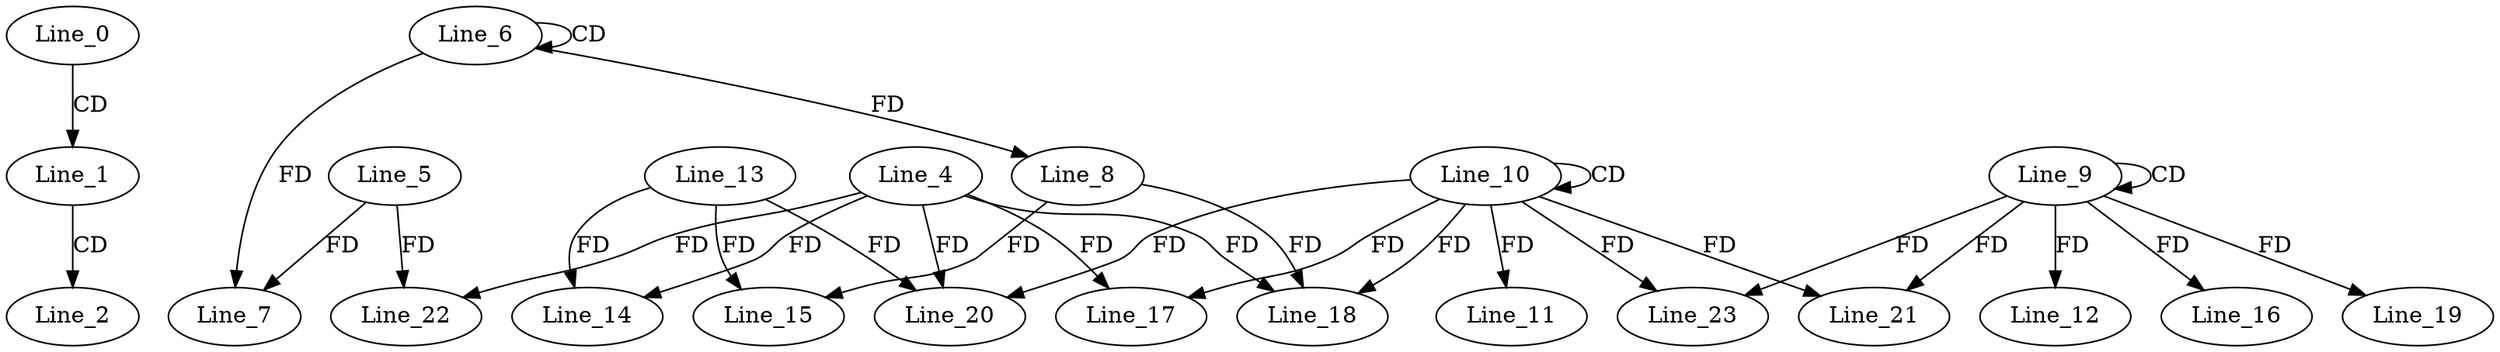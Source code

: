 digraph G {
  Line_0;
  Line_1;
  Line_2;
  Line_6;
  Line_6;
  Line_7;
  Line_5;
  Line_7;
  Line_8;
  Line_9;
  Line_9;
  Line_10;
  Line_10;
  Line_11;
  Line_12;
  Line_13;
  Line_14;
  Line_4;
  Line_15;
  Line_8;
  Line_16;
  Line_17;
  Line_18;
  Line_19;
  Line_20;
  Line_20;
  Line_21;
  Line_22;
  Line_23;
  Line_0 -> Line_1 [ label="CD" ];
  Line_1 -> Line_2 [ label="CD" ];
  Line_6 -> Line_6 [ label="CD" ];
  Line_6 -> Line_7 [ label="FD" ];
  Line_5 -> Line_7 [ label="FD" ];
  Line_6 -> Line_8 [ label="FD" ];
  Line_9 -> Line_9 [ label="CD" ];
  Line_10 -> Line_10 [ label="CD" ];
  Line_10 -> Line_11 [ label="FD" ];
  Line_9 -> Line_12 [ label="FD" ];
  Line_13 -> Line_14 [ label="FD" ];
  Line_4 -> Line_14 [ label="FD" ];
  Line_13 -> Line_15 [ label="FD" ];
  Line_8 -> Line_15 [ label="FD" ];
  Line_9 -> Line_16 [ label="FD" ];
  Line_10 -> Line_17 [ label="FD" ];
  Line_4 -> Line_17 [ label="FD" ];
  Line_10 -> Line_18 [ label="FD" ];
  Line_4 -> Line_18 [ label="FD" ];
  Line_8 -> Line_18 [ label="FD" ];
  Line_9 -> Line_19 [ label="FD" ];
  Line_13 -> Line_20 [ label="FD" ];
  Line_10 -> Line_20 [ label="FD" ];
  Line_4 -> Line_20 [ label="FD" ];
  Line_10 -> Line_21 [ label="FD" ];
  Line_9 -> Line_21 [ label="FD" ];
  Line_4 -> Line_22 [ label="FD" ];
  Line_5 -> Line_22 [ label="FD" ];
  Line_10 -> Line_23 [ label="FD" ];
  Line_9 -> Line_23 [ label="FD" ];
}
